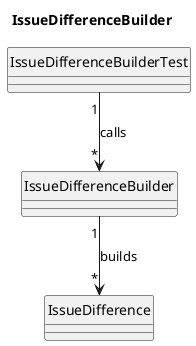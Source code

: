 @startuml

title IssueDifferenceBuilder

hide circle



class IssueDifferenceBuilder{}

class IssueDifferenceBuilder{}

class IssueDifference{}

IssueDifferenceBuilderTest "1" -->  "*" IssueDifferenceBuilder : calls
IssueDifferenceBuilder "1" --> "*"  IssueDifference : builds

@enduml
